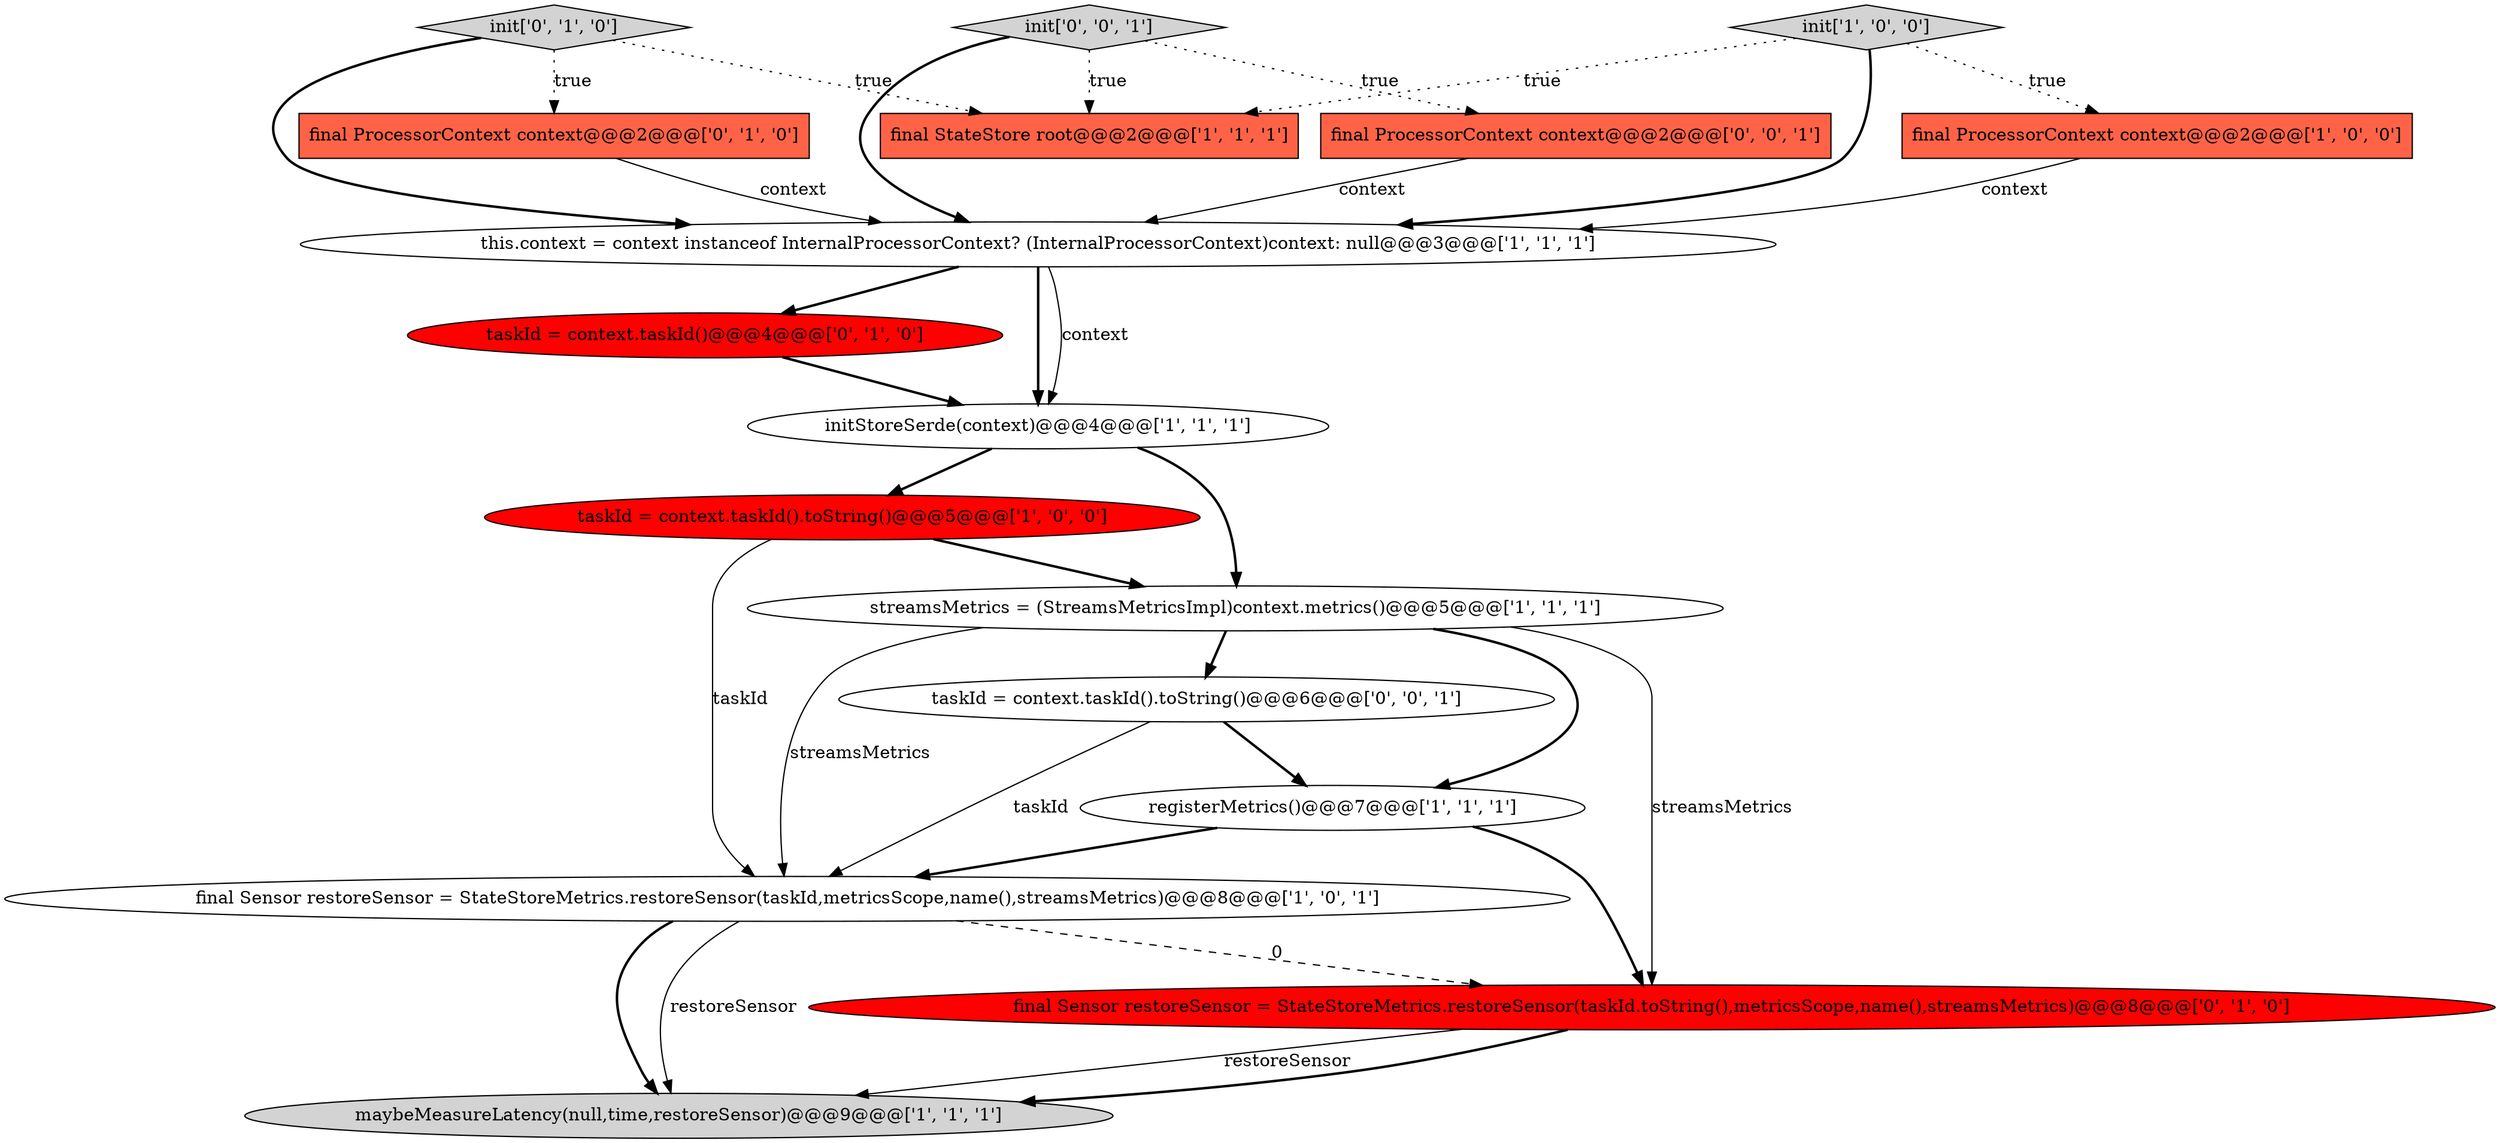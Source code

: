 digraph {
2 [style = filled, label = "this.context = context instanceof InternalProcessorContext? (InternalProcessorContext)context: null@@@3@@@['1', '1', '1']", fillcolor = white, shape = ellipse image = "AAA0AAABBB1BBB"];
9 [style = filled, label = "taskId = context.taskId().toString()@@@5@@@['1', '0', '0']", fillcolor = red, shape = ellipse image = "AAA1AAABBB1BBB"];
6 [style = filled, label = "final Sensor restoreSensor = StateStoreMetrics.restoreSensor(taskId,metricsScope,name(),streamsMetrics)@@@8@@@['1', '0', '1']", fillcolor = white, shape = ellipse image = "AAA0AAABBB1BBB"];
3 [style = filled, label = "maybeMeasureLatency(null,time,restoreSensor)@@@9@@@['1', '1', '1']", fillcolor = lightgray, shape = ellipse image = "AAA0AAABBB1BBB"];
12 [style = filled, label = "taskId = context.taskId()@@@4@@@['0', '1', '0']", fillcolor = red, shape = ellipse image = "AAA1AAABBB2BBB"];
13 [style = filled, label = "init['0', '1', '0']", fillcolor = lightgray, shape = diamond image = "AAA0AAABBB2BBB"];
15 [style = filled, label = "taskId = context.taskId().toString()@@@6@@@['0', '0', '1']", fillcolor = white, shape = ellipse image = "AAA0AAABBB3BBB"];
10 [style = filled, label = "final ProcessorContext context@@@2@@@['0', '1', '0']", fillcolor = tomato, shape = box image = "AAA0AAABBB2BBB"];
8 [style = filled, label = "registerMetrics()@@@7@@@['1', '1', '1']", fillcolor = white, shape = ellipse image = "AAA0AAABBB1BBB"];
14 [style = filled, label = "final ProcessorContext context@@@2@@@['0', '0', '1']", fillcolor = tomato, shape = box image = "AAA0AAABBB3BBB"];
0 [style = filled, label = "final ProcessorContext context@@@2@@@['1', '0', '0']", fillcolor = tomato, shape = box image = "AAA0AAABBB1BBB"];
1 [style = filled, label = "initStoreSerde(context)@@@4@@@['1', '1', '1']", fillcolor = white, shape = ellipse image = "AAA0AAABBB1BBB"];
16 [style = filled, label = "init['0', '0', '1']", fillcolor = lightgray, shape = diamond image = "AAA0AAABBB3BBB"];
7 [style = filled, label = "init['1', '0', '0']", fillcolor = lightgray, shape = diamond image = "AAA0AAABBB1BBB"];
11 [style = filled, label = "final Sensor restoreSensor = StateStoreMetrics.restoreSensor(taskId.toString(),metricsScope,name(),streamsMetrics)@@@8@@@['0', '1', '0']", fillcolor = red, shape = ellipse image = "AAA1AAABBB2BBB"];
4 [style = filled, label = "streamsMetrics = (StreamsMetricsImpl)context.metrics()@@@5@@@['1', '1', '1']", fillcolor = white, shape = ellipse image = "AAA0AAABBB1BBB"];
5 [style = filled, label = "final StateStore root@@@2@@@['1', '1', '1']", fillcolor = tomato, shape = box image = "AAA0AAABBB1BBB"];
6->3 [style = bold, label=""];
1->4 [style = bold, label=""];
2->1 [style = bold, label=""];
4->11 [style = solid, label="streamsMetrics"];
9->4 [style = bold, label=""];
4->15 [style = bold, label=""];
6->11 [style = dashed, label="0"];
14->2 [style = solid, label="context"];
13->5 [style = dotted, label="true"];
8->6 [style = bold, label=""];
16->2 [style = bold, label=""];
7->0 [style = dotted, label="true"];
9->6 [style = solid, label="taskId"];
0->2 [style = solid, label="context"];
12->1 [style = bold, label=""];
13->10 [style = dotted, label="true"];
1->9 [style = bold, label=""];
2->12 [style = bold, label=""];
6->3 [style = solid, label="restoreSensor"];
7->5 [style = dotted, label="true"];
11->3 [style = solid, label="restoreSensor"];
11->3 [style = bold, label=""];
7->2 [style = bold, label=""];
10->2 [style = solid, label="context"];
16->14 [style = dotted, label="true"];
16->5 [style = dotted, label="true"];
15->6 [style = solid, label="taskId"];
2->1 [style = solid, label="context"];
4->8 [style = bold, label=""];
8->11 [style = bold, label=""];
15->8 [style = bold, label=""];
13->2 [style = bold, label=""];
4->6 [style = solid, label="streamsMetrics"];
}
